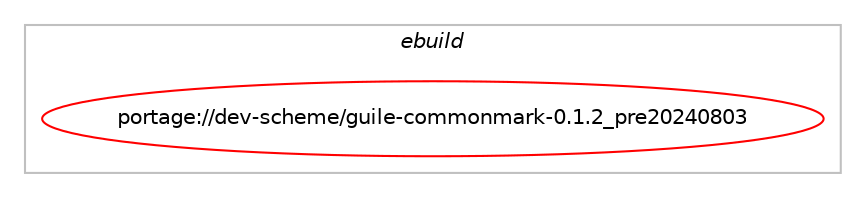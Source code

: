 digraph prolog {

# *************
# Graph options
# *************

newrank=true;
concentrate=true;
compound=true;
graph [rankdir=LR,fontname=Helvetica,fontsize=10,ranksep=1.5];#, ranksep=2.5, nodesep=0.2];
edge  [arrowhead=vee];
node  [fontname=Helvetica,fontsize=10];

# **********
# The ebuild
# **********

subgraph cluster_leftcol {
color=gray;
label=<<i>ebuild</i>>;
id [label="portage://dev-scheme/guile-commonmark-0.1.2_pre20240803", color=red, width=4, href="../dev-scheme/guile-commonmark-0.1.2_pre20240803.svg"];
}

# ****************
# The dependencies
# ****************

subgraph cluster_midcol {
color=gray;
label=<<i>dependencies</i>>;
subgraph cluster_compile {
fillcolor="#eeeeee";
style=filled;
label=<<i>compile</i>>;
# *** BEGIN UNKNOWN DEPENDENCY TYPE (TODO) ***
# id -> equal(use_conditional_group(positive,guile_targets_2-2,portage://dev-scheme/guile-commonmark-0.1.2_pre20240803,[package_dependency(portage://dev-scheme/guile-commonmark-0.1.2_pre20240803,install,no,dev-scheme,guile,none,[,,],[slot(2.2)],[])]))
# *** END UNKNOWN DEPENDENCY TYPE (TODO) ***

# *** BEGIN UNKNOWN DEPENDENCY TYPE (TODO) ***
# id -> equal(use_conditional_group(positive,guile_targets_3-0,portage://dev-scheme/guile-commonmark-0.1.2_pre20240803,[package_dependency(portage://dev-scheme/guile-commonmark-0.1.2_pre20240803,install,no,dev-scheme,guile,none,[,,],[slot(3.0)],[])]))
# *** END UNKNOWN DEPENDENCY TYPE (TODO) ***

}
subgraph cluster_compileandrun {
fillcolor="#eeeeee";
style=filled;
label=<<i>compile and run</i>>;
}
subgraph cluster_run {
fillcolor="#eeeeee";
style=filled;
label=<<i>run</i>>;
# *** BEGIN UNKNOWN DEPENDENCY TYPE (TODO) ***
# id -> equal(use_conditional_group(positive,guile_targets_2-2,portage://dev-scheme/guile-commonmark-0.1.2_pre20240803,[package_dependency(portage://dev-scheme/guile-commonmark-0.1.2_pre20240803,run,no,dev-scheme,guile,none,[,,],[slot(2.2)],[])]))
# *** END UNKNOWN DEPENDENCY TYPE (TODO) ***

# *** BEGIN UNKNOWN DEPENDENCY TYPE (TODO) ***
# id -> equal(use_conditional_group(positive,guile_targets_3-0,portage://dev-scheme/guile-commonmark-0.1.2_pre20240803,[package_dependency(portage://dev-scheme/guile-commonmark-0.1.2_pre20240803,run,no,dev-scheme,guile,none,[,,],[slot(3.0)],[])]))
# *** END UNKNOWN DEPENDENCY TYPE (TODO) ***

}
}

# **************
# The candidates
# **************

subgraph cluster_choices {
rank=same;
color=gray;
label=<<i>candidates</i>>;

}

}
